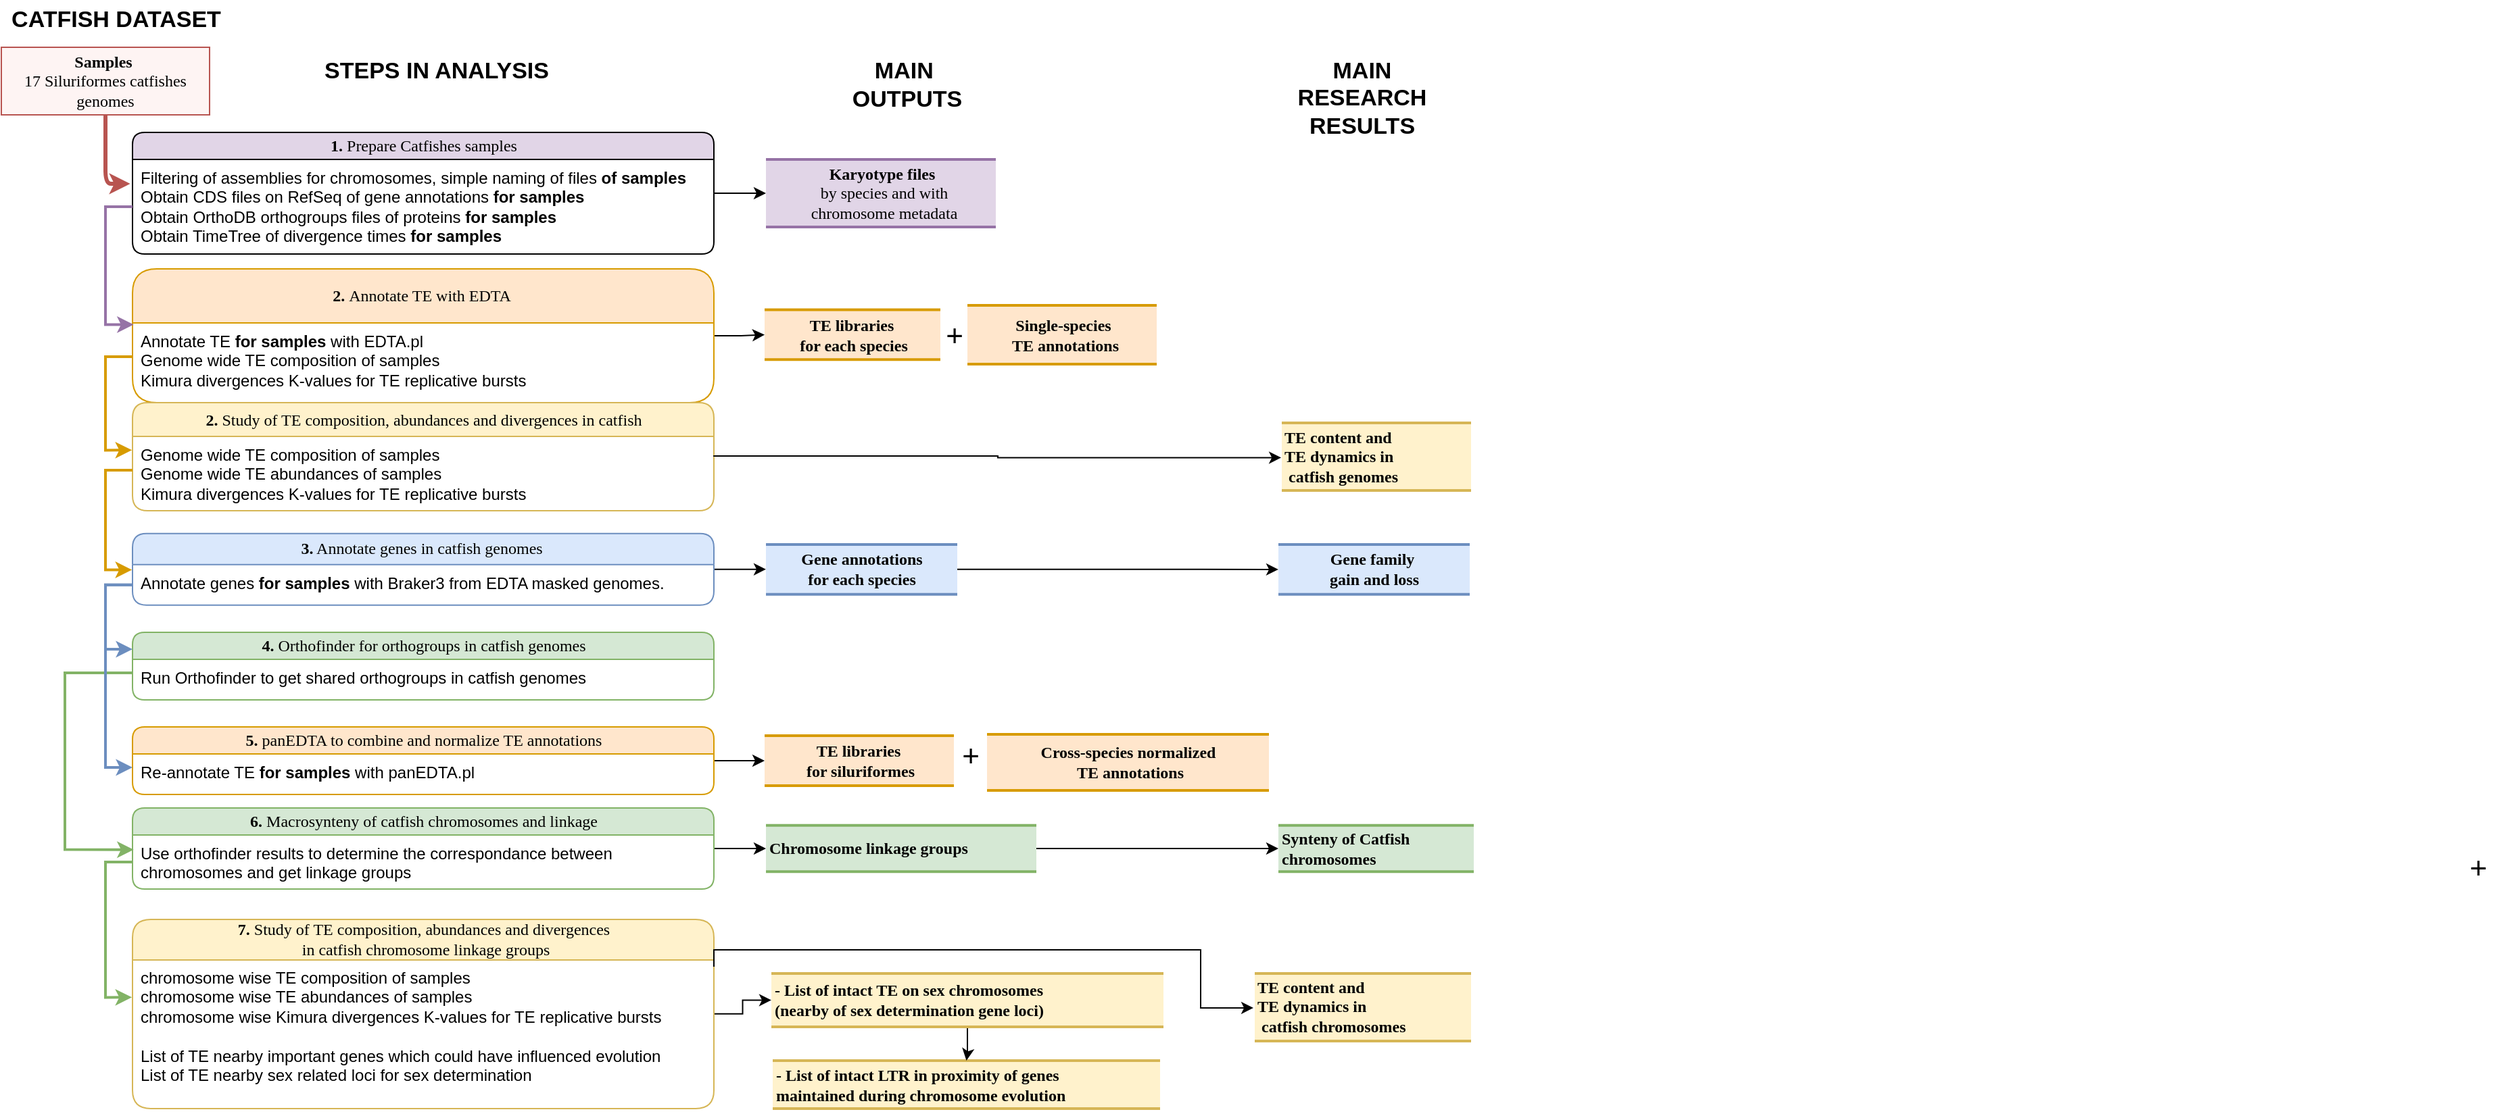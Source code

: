 <mxfile version="24.1.0" type="github" pages="7">
  <diagram name="General_workflow" id="pF3x8TVnUM1P7PzSHhYX">
    <mxGraphModel dx="1643" dy="1737" grid="1" gridSize="10" guides="1" tooltips="1" connect="1" arrows="1" fold="1" page="1" pageScale="1" pageWidth="1100" pageHeight="850" background="none" math="0" shadow="0">
      <root>
        <mxCell id="nPuSZJ4_r9du8BJwvHCm-0" />
        <mxCell id="nPuSZJ4_r9du8BJwvHCm-1" parent="nPuSZJ4_r9du8BJwvHCm-0" />
        <mxCell id="bqeeegzmMIbV9DOCsXyV-36" value="" style="edgeStyle=orthogonalEdgeStyle;rounded=1;orthogonalLoop=1;jettySize=auto;html=1;curved=0;fillColor=#f8cecc;strokeColor=#b85450;strokeWidth=3;entryX=-0.004;entryY=0.257;entryDx=0;entryDy=0;entryPerimeter=0;" edge="1" parent="nPuSZJ4_r9du8BJwvHCm-1" source="nPuSZJ4_r9du8BJwvHCm-9" target="nPuSZJ4_r9du8BJwvHCm-12">
          <mxGeometry relative="1" as="geometry" />
        </mxCell>
        <mxCell id="nPuSZJ4_r9du8BJwvHCm-9" value="&lt;div&gt;&lt;b&gt;Samples&amp;nbsp;&lt;/b&gt;&lt;/div&gt;&lt;div&gt;17 Siluriformes catfishes genomes&lt;b&gt;&lt;br&gt;&lt;/b&gt;&lt;/div&gt;" style="whiteSpace=wrap;html=1;fontFamily=Verdana;rounded=0;shadow=0;comic=0;labelBackgroundColor=none;strokeWidth=1;fillColor=#fef4f3;strokeColor=#b85450;gradientColor=none;" parent="nPuSZJ4_r9du8BJwvHCm-1" vertex="1">
          <mxGeometry x="3" y="-811" width="154" height="50" as="geometry" />
        </mxCell>
        <mxCell id="nPuSZJ4_r9du8BJwvHCm-10" value="" style="edgeStyle=orthogonalEdgeStyle;rounded=0;orthogonalLoop=1;jettySize=auto;html=1;" parent="nPuSZJ4_r9du8BJwvHCm-1" source="nPuSZJ4_r9du8BJwvHCm-11" target="nPuSZJ4_r9du8BJwvHCm-14" edge="1">
          <mxGeometry relative="1" as="geometry" />
        </mxCell>
        <mxCell id="nPuSZJ4_r9du8BJwvHCm-11" value="&lt;div&gt;&lt;b&gt;1. &lt;/b&gt;Prepare Catfishes samples &lt;br&gt;&lt;/div&gt;" style="swimlane;html=1;fontStyle=0;childLayout=stackLayout;horizontal=1;startSize=20;fillColor=#E1D5E7;horizontalStack=0;resizeParent=1;resizeLast=0;collapsible=1;marginBottom=0;swimlaneFillColor=#ffffff;align=center;rounded=1;shadow=0;comic=0;labelBackgroundColor=none;strokeWidth=1;fontFamily=Verdana;fontSize=12" parent="nPuSZJ4_r9du8BJwvHCm-1" vertex="1">
          <mxGeometry x="100" y="-748" width="430" height="90" as="geometry" />
        </mxCell>
        <mxCell id="nPuSZJ4_r9du8BJwvHCm-12" value="Filtering of assemblies for chromosomes, simple naming of files &lt;b&gt;of samples&lt;/b&gt;&lt;br&gt;&lt;div&gt;Obtain CDS files on RefSeq of gene annotations &lt;b&gt;for samples&lt;/b&gt;&lt;br&gt;&lt;/div&gt;&lt;div&gt;Obtain OrthoDB orthogroups files of proteins &lt;b&gt;for&lt;/b&gt; &lt;b&gt;samples&lt;br&gt;&lt;/b&gt;Obtain TimeTree of divergence times&lt;b&gt; for samples&lt;br&gt;&lt;/b&gt;&lt;/div&gt;&lt;div&gt;&lt;b&gt;&lt;br&gt;&lt;/b&gt;&lt;/div&gt;" style="text;html=1;strokeColor=none;fillColor=none;spacingLeft=4;spacingRight=4;whiteSpace=wrap;overflow=hidden;rotatable=0;points=[[0,0.5],[1,0.5]];portConstraint=eastwest;align=left;" parent="nPuSZJ4_r9du8BJwvHCm-11" vertex="1">
          <mxGeometry y="20" width="430" height="70" as="geometry" />
        </mxCell>
        <mxCell id="nPuSZJ4_r9du8BJwvHCm-14" value="&lt;div&gt;&lt;b&gt;Karyotype files&lt;/b&gt;&lt;/div&gt;&lt;div&gt;&amp;nbsp;by species and with&lt;/div&gt;&lt;div&gt;&amp;nbsp;chromosome metadata&lt;br&gt;&lt;/div&gt;" style="html=1;rounded=0;shadow=0;comic=0;labelBackgroundColor=none;strokeWidth=2;fontFamily=Verdana;fontSize=12;align=center;shape=mxgraph.ios7ui.horLines;fillColor=#e1d5e7;strokeColor=#9673a6;" parent="nPuSZJ4_r9du8BJwvHCm-1" vertex="1">
          <mxGeometry x="568.5" y="-728" width="170" height="50" as="geometry" />
        </mxCell>
        <mxCell id="bqeeegzmMIbV9DOCsXyV-27" value="" style="edgeStyle=orthogonalEdgeStyle;rounded=0;orthogonalLoop=1;jettySize=auto;html=1;" edge="1" parent="nPuSZJ4_r9du8BJwvHCm-1" source="XuA9jS7Fun2ACh8fOWwt-0" target="XuA9jS7Fun2ACh8fOWwt-3">
          <mxGeometry relative="1" as="geometry" />
        </mxCell>
        <mxCell id="XuA9jS7Fun2ACh8fOWwt-0" value="&lt;div&gt;&lt;b&gt;2. &lt;/b&gt;Annotate TE with EDTA&amp;nbsp; &lt;/div&gt;" style="swimlane;html=1;fontStyle=0;childLayout=stackLayout;horizontal=1;startSize=40;horizontalStack=0;resizeParent=1;resizeLast=0;collapsible=1;marginBottom=0;swimlaneFillColor=#ffffff;align=center;rounded=1;shadow=0;comic=0;labelBackgroundColor=none;strokeWidth=1;fontFamily=Verdana;fontSize=12;fillColor=#ffe6cc;strokeColor=#d79b00;" parent="nPuSZJ4_r9du8BJwvHCm-1" vertex="1">
          <mxGeometry x="100" y="-647" width="430" height="99" as="geometry" />
        </mxCell>
        <mxCell id="XuA9jS7Fun2ACh8fOWwt-1" value="&lt;div&gt;Annotate TE &lt;b&gt;for samples &lt;/b&gt;with EDTA.pl &lt;br&gt;&lt;/div&gt;&lt;div&gt;Genome wide TE composition of samples&lt;br&gt;Kimura divergences K-values for TE replicative bursts&lt;br&gt;&lt;/div&gt;&lt;div align=&quot;left&quot;&gt;&lt;br&gt;&lt;/div&gt;&lt;div align=&quot;left&quot;&gt;&lt;br&gt;&lt;/div&gt;&lt;div align=&quot;left&quot;&gt;&lt;br&gt;&lt;/div&gt;" style="text;html=1;strokeColor=none;fillColor=none;spacingLeft=4;spacingRight=4;whiteSpace=wrap;overflow=hidden;rotatable=0;points=[[0,0.5],[1,0.5]];portConstraint=eastwest;align=left;" parent="XuA9jS7Fun2ACh8fOWwt-0" vertex="1">
          <mxGeometry y="40" width="430" height="50" as="geometry" />
        </mxCell>
        <mxCell id="XuA9jS7Fun2ACh8fOWwt-3" value="&lt;div&gt;&lt;b&gt;TE libraries&amp;nbsp;&lt;/b&gt;&lt;/div&gt;&lt;div&gt;&lt;b&gt;for each species&lt;br&gt;&lt;/b&gt;&lt;/div&gt;" style="html=1;rounded=0;shadow=0;comic=0;labelBackgroundColor=none;strokeWidth=2;fontFamily=Verdana;fontSize=12;align=center;shape=mxgraph.ios7ui.horLines;fillColor=#ffe6cc;strokeColor=#d79b00;" parent="nPuSZJ4_r9du8BJwvHCm-1" vertex="1">
          <mxGeometry x="567.5" y="-616.72" width="130" height="36.88" as="geometry" />
        </mxCell>
        <mxCell id="bqeeegzmMIbV9DOCsXyV-12" value="" style="edgeStyle=orthogonalEdgeStyle;rounded=0;orthogonalLoop=1;jettySize=auto;html=1;" edge="1" parent="nPuSZJ4_r9du8BJwvHCm-1" source="XuA9jS7Fun2ACh8fOWwt-4" target="XuA9jS7Fun2ACh8fOWwt-8">
          <mxGeometry relative="1" as="geometry" />
        </mxCell>
        <mxCell id="XuA9jS7Fun2ACh8fOWwt-4" value="&lt;div&gt;&lt;b&gt;3.&lt;/b&gt; Annotate genes in catfish genomes&amp;nbsp; &lt;/div&gt;" style="swimlane;html=1;fontStyle=0;childLayout=stackLayout;horizontal=1;startSize=23;horizontalStack=0;resizeParent=1;resizeLast=0;collapsible=1;marginBottom=0;swimlaneFillColor=#ffffff;align=center;rounded=1;shadow=0;comic=0;labelBackgroundColor=none;strokeWidth=1;fontFamily=Verdana;fontSize=12;fillColor=#dae8fc;strokeColor=#6c8ebf;" parent="nPuSZJ4_r9du8BJwvHCm-1" vertex="1">
          <mxGeometry x="100" y="-451.12" width="430" height="53" as="geometry" />
        </mxCell>
        <mxCell id="XuA9jS7Fun2ACh8fOWwt-5" value="&lt;div&gt;Annotate genes &lt;b&gt;for samples &lt;/b&gt;with Braker3 from EDTA masked genomes.&lt;br&gt;&lt;/div&gt;&lt;div align=&quot;left&quot;&gt;&lt;br&gt;&lt;/div&gt;&lt;div align=&quot;left&quot;&gt;&lt;br&gt;&lt;/div&gt;&lt;div align=&quot;left&quot;&gt;&lt;br&gt;&lt;/div&gt;" style="text;html=1;strokeColor=none;fillColor=none;spacingLeft=4;spacingRight=4;whiteSpace=wrap;overflow=hidden;rotatable=0;points=[[0,0.5],[1,0.5]];portConstraint=eastwest;align=left;" parent="XuA9jS7Fun2ACh8fOWwt-4" vertex="1">
          <mxGeometry y="23" width="430" height="30" as="geometry" />
        </mxCell>
        <mxCell id="bqeeegzmMIbV9DOCsXyV-25" value="" style="edgeStyle=orthogonalEdgeStyle;rounded=0;orthogonalLoop=1;jettySize=auto;html=1;" edge="1" parent="nPuSZJ4_r9du8BJwvHCm-1" source="XuA9jS7Fun2ACh8fOWwt-8" target="bqeeegzmMIbV9DOCsXyV-24">
          <mxGeometry relative="1" as="geometry" />
        </mxCell>
        <mxCell id="XuA9jS7Fun2ACh8fOWwt-8" value="&lt;b&gt;Gene annotations &lt;br&gt;for each species&lt;br&gt;&lt;/b&gt;" style="html=1;rounded=0;shadow=0;comic=0;labelBackgroundColor=none;strokeWidth=2;fontFamily=Verdana;fontSize=12;align=center;shape=mxgraph.ios7ui.horLines;fillColor=#dae8fc;strokeColor=#6c8ebf;" parent="nPuSZJ4_r9du8BJwvHCm-1" vertex="1">
          <mxGeometry x="568.5" y="-443.06" width="141.5" height="36.88" as="geometry" />
        </mxCell>
        <mxCell id="bqeeegzmMIbV9DOCsXyV-9" value="" style="edgeStyle=orthogonalEdgeStyle;rounded=0;orthogonalLoop=1;jettySize=auto;html=1;" edge="1" parent="nPuSZJ4_r9du8BJwvHCm-1" source="XuA9jS7Fun2ACh8fOWwt-14" target="bqeeegzmMIbV9DOCsXyV-6">
          <mxGeometry relative="1" as="geometry" />
        </mxCell>
        <mxCell id="XuA9jS7Fun2ACh8fOWwt-14" value="&lt;div&gt;&lt;b&gt;5. &lt;/b&gt;panEDTA to combine and normalize TE annotations&lt;b&gt;&lt;br&gt;&lt;/b&gt;&lt;/div&gt;" style="swimlane;html=1;fontStyle=0;childLayout=stackLayout;horizontal=1;startSize=20;horizontalStack=0;resizeParent=1;resizeLast=0;collapsible=1;marginBottom=0;swimlaneFillColor=#ffffff;align=center;rounded=1;shadow=0;comic=0;labelBackgroundColor=none;strokeWidth=1;fontFamily=Verdana;fontSize=12;fillColor=#ffe6cc;strokeColor=#d79b00;" parent="nPuSZJ4_r9du8BJwvHCm-1" vertex="1">
          <mxGeometry x="100" y="-308" width="430" height="50" as="geometry" />
        </mxCell>
        <mxCell id="XuA9jS7Fun2ACh8fOWwt-15" value="&lt;div&gt;Re-annotate TE &lt;b&gt;for samples &lt;/b&gt;with panEDTA.pl &lt;br&gt;&lt;/div&gt;&lt;div align=&quot;left&quot;&gt;&lt;br&gt;&lt;/div&gt;&lt;div align=&quot;left&quot;&gt;&lt;br&gt;&lt;/div&gt;" style="text;html=1;strokeColor=none;fillColor=none;spacingLeft=4;spacingRight=4;whiteSpace=wrap;overflow=hidden;rotatable=0;points=[[0,0.5],[1,0.5]];portConstraint=eastwest;align=left;" parent="XuA9jS7Fun2ACh8fOWwt-14" vertex="1">
          <mxGeometry y="20" width="430" height="20" as="geometry" />
        </mxCell>
        <mxCell id="XuA9jS7Fun2ACh8fOWwt-18" value="&lt;div&gt;&lt;b&gt;4. &lt;/b&gt;Orthofinder for orthogroups in catfish genomes&lt;br&gt;&lt;/div&gt;" style="swimlane;html=1;fontStyle=0;childLayout=stackLayout;horizontal=1;startSize=20;horizontalStack=0;resizeParent=1;resizeLast=0;collapsible=1;marginBottom=0;swimlaneFillColor=#ffffff;align=center;rounded=1;shadow=0;comic=0;labelBackgroundColor=none;strokeWidth=1;fontFamily=Verdana;fontSize=12;fillColor=#d5e8d4;strokeColor=#82b366;" parent="nPuSZJ4_r9du8BJwvHCm-1" vertex="1">
          <mxGeometry x="100" y="-378" width="430" height="50" as="geometry" />
        </mxCell>
        <mxCell id="XuA9jS7Fun2ACh8fOWwt-19" value="Run Orthofinder to get shared orthogroups in catfish genomes" style="text;html=1;strokeColor=none;fillColor=none;spacingLeft=4;spacingRight=4;whiteSpace=wrap;overflow=hidden;rotatable=0;points=[[0,0.5],[1,0.5]];portConstraint=eastwest;align=left;" parent="XuA9jS7Fun2ACh8fOWwt-18" vertex="1">
          <mxGeometry y="20" width="430" height="20" as="geometry" />
        </mxCell>
        <mxCell id="bqeeegzmMIbV9DOCsXyV-4" value="" style="edgeStyle=orthogonalEdgeStyle;rounded=0;orthogonalLoop=1;jettySize=auto;html=1;" edge="1" parent="nPuSZJ4_r9du8BJwvHCm-1" source="XuA9jS7Fun2ACh8fOWwt-25" target="bqeeegzmMIbV9DOCsXyV-2">
          <mxGeometry relative="1" as="geometry" />
        </mxCell>
        <mxCell id="XuA9jS7Fun2ACh8fOWwt-25" value="&lt;b&gt;6.&lt;/b&gt; Macrosynteny of catfish chromosomes and linkage" style="swimlane;html=1;fontStyle=0;childLayout=stackLayout;horizontal=1;startSize=20;horizontalStack=0;resizeParent=1;resizeLast=0;collapsible=1;marginBottom=0;swimlaneFillColor=#ffffff;align=center;rounded=1;shadow=0;comic=0;labelBackgroundColor=none;strokeWidth=1;fontFamily=Verdana;fontSize=12;fillColor=#d5e8d4;strokeColor=#82b366;" parent="nPuSZJ4_r9du8BJwvHCm-1" vertex="1">
          <mxGeometry x="100" y="-248" width="430" height="60" as="geometry" />
        </mxCell>
        <mxCell id="XuA9jS7Fun2ACh8fOWwt-26" value="&lt;div&gt;Use orthofinder results to determine the correspondance between chromosomes and get linkage groups&lt;br&gt;&lt;/div&gt;&lt;div align=&quot;left&quot;&gt;&lt;br&gt;&lt;/div&gt;&lt;div align=&quot;left&quot;&gt;&lt;br&gt;&lt;/div&gt;&lt;div align=&quot;left&quot;&gt;&lt;br&gt;&lt;/div&gt;" style="text;html=1;strokeColor=none;fillColor=none;spacingLeft=4;spacingRight=4;whiteSpace=wrap;overflow=hidden;rotatable=0;points=[[0,0.5],[1,0.5]];portConstraint=eastwest;align=left;" parent="XuA9jS7Fun2ACh8fOWwt-25" vertex="1">
          <mxGeometry y="20" width="430" height="40" as="geometry" />
        </mxCell>
        <mxCell id="XuA9jS7Fun2ACh8fOWwt-34" value="&lt;div&gt;&lt;b&gt;2. &lt;/b&gt;Study of TE composition, abundances and divergences in catfish &lt;br&gt;&lt;/div&gt;" style="swimlane;html=1;fontStyle=0;childLayout=stackLayout;horizontal=1;startSize=25;horizontalStack=0;resizeParent=1;resizeLast=0;collapsible=1;marginBottom=0;swimlaneFillColor=#ffffff;align=center;rounded=1;shadow=0;comic=0;labelBackgroundColor=none;strokeWidth=1;fontFamily=Verdana;fontSize=12;fillColor=#fff2cc;strokeColor=#d6b656;" parent="nPuSZJ4_r9du8BJwvHCm-1" vertex="1">
          <mxGeometry x="100" y="-548" width="430" height="80" as="geometry" />
        </mxCell>
        <mxCell id="XuA9jS7Fun2ACh8fOWwt-35" value="&lt;div&gt;Genome wide TE composition of samples&lt;/div&gt;&lt;div&gt;Genome wide TE abundances of samples&lt;/div&gt;&lt;div&gt;Kimura divergences K-values for TE replicative bursts&lt;br&gt;&lt;/div&gt;&lt;div align=&quot;left&quot;&gt;&lt;br&gt;&lt;/div&gt;&lt;div align=&quot;left&quot;&gt;&lt;br&gt;&lt;/div&gt;&lt;div align=&quot;left&quot;&gt;&lt;br&gt;&lt;/div&gt;" style="text;html=1;strokeColor=none;fillColor=none;spacingLeft=4;spacingRight=4;whiteSpace=wrap;overflow=hidden;rotatable=0;points=[[0,0.5],[1,0.5]];portConstraint=eastwest;align=left;" parent="XuA9jS7Fun2ACh8fOWwt-34" vertex="1">
          <mxGeometry y="25" width="430" height="50" as="geometry" />
        </mxCell>
        <mxCell id="bqeeegzmMIbV9DOCsXyV-50" value="" style="edgeStyle=orthogonalEdgeStyle;rounded=0;orthogonalLoop=1;jettySize=auto;html=1;" edge="1" parent="nPuSZJ4_r9du8BJwvHCm-1" source="XuA9jS7Fun2ACh8fOWwt-36" target="XuA9jS7Fun2ACh8fOWwt-41">
          <mxGeometry relative="1" as="geometry" />
        </mxCell>
        <mxCell id="XuA9jS7Fun2ACh8fOWwt-36" value="&lt;div&gt;&lt;b&gt;7. &lt;/b&gt;Study of TE composition, abundances and divergences&lt;/div&gt;&lt;div&gt;&amp;nbsp;in catfish chromosome linkage groups&lt;br&gt;&lt;/div&gt;" style="swimlane;html=1;fontStyle=0;childLayout=stackLayout;horizontal=1;startSize=30;horizontalStack=0;resizeParent=1;resizeLast=0;collapsible=1;marginBottom=0;swimlaneFillColor=#ffffff;align=center;rounded=1;shadow=0;comic=0;labelBackgroundColor=none;strokeWidth=1;fontFamily=Verdana;fontSize=12;fillColor=#fff2cc;strokeColor=#d6b656;" parent="nPuSZJ4_r9du8BJwvHCm-1" vertex="1">
          <mxGeometry x="100" y="-165.56" width="430" height="140" as="geometry" />
        </mxCell>
        <mxCell id="XuA9jS7Fun2ACh8fOWwt-37" value="&lt;div&gt;chromosome wise TE composition of samples&lt;/div&gt;&lt;div&gt;chromosome wise TE abundances of samples&lt;/div&gt;&lt;div&gt;chromosome wise Kimura divergences K-values for TE replicative bursts&lt;br&gt;&lt;br&gt;List of TE nearby important genes which could have influenced evolution&lt;/div&gt;&lt;div&gt;List of TE nearby sex related loci for sex determination &lt;br&gt;&lt;/div&gt;&lt;div align=&quot;left&quot;&gt;&lt;br&gt;&lt;/div&gt;&lt;div align=&quot;left&quot;&gt;&lt;br&gt;&lt;/div&gt;&lt;div align=&quot;left&quot;&gt;&lt;br&gt;&lt;/div&gt;" style="text;html=1;strokeColor=none;fillColor=none;spacingLeft=4;spacingRight=4;whiteSpace=wrap;overflow=hidden;rotatable=0;points=[[0,0.5],[1,0.5]];portConstraint=eastwest;align=left;" parent="XuA9jS7Fun2ACh8fOWwt-36" vertex="1">
          <mxGeometry y="30" width="430" height="110" as="geometry" />
        </mxCell>
        <mxCell id="XuA9jS7Fun2ACh8fOWwt-40" value="&lt;div&gt;&lt;b&gt;- List of intact LTR in proximity of genes&lt;/b&gt;&lt;/div&gt;&lt;div&gt;&lt;b&gt;maintained during chromosome evolution&lt;/b&gt;&lt;/div&gt;" style="html=1;rounded=0;shadow=0;comic=0;labelBackgroundColor=none;strokeWidth=2;fontFamily=Verdana;fontSize=12;align=left;shape=mxgraph.ios7ui.horLines;fillColor=#fff2cc;strokeColor=#d6b656;" parent="nPuSZJ4_r9du8BJwvHCm-1" vertex="1">
          <mxGeometry x="573.5" y="-61" width="286.5" height="35.56" as="geometry" />
        </mxCell>
        <mxCell id="bqeeegzmMIbV9DOCsXyV-51" value="" style="edgeStyle=orthogonalEdgeStyle;rounded=0;orthogonalLoop=1;jettySize=auto;html=1;" edge="1" parent="nPuSZJ4_r9du8BJwvHCm-1" source="XuA9jS7Fun2ACh8fOWwt-41" target="XuA9jS7Fun2ACh8fOWwt-40">
          <mxGeometry relative="1" as="geometry" />
        </mxCell>
        <mxCell id="XuA9jS7Fun2ACh8fOWwt-41" value="&lt;div&gt;&lt;div&gt;&lt;b&gt;- List of intact TE on sex chromosomes&amp;nbsp;&lt;/b&gt;&lt;/div&gt;&lt;div&gt;&lt;b&gt;(nearby of sex determination gene loci)&lt;br&gt;&lt;/b&gt;&lt;/div&gt;&lt;/div&gt;" style="html=1;rounded=0;shadow=0;comic=0;labelBackgroundColor=none;strokeWidth=2;fontFamily=Verdana;fontSize=12;align=left;shape=mxgraph.ios7ui.horLines;fillColor=#fff2cc;strokeColor=#d6b656;" parent="nPuSZJ4_r9du8BJwvHCm-1" vertex="1">
          <mxGeometry x="572.5" y="-125.56" width="290" height="39.56" as="geometry" />
        </mxCell>
        <mxCell id="bqeeegzmMIbV9DOCsXyV-23" value="" style="edgeStyle=orthogonalEdgeStyle;rounded=0;orthogonalLoop=1;jettySize=auto;html=1;" edge="1" parent="nPuSZJ4_r9du8BJwvHCm-1" source="bqeeegzmMIbV9DOCsXyV-2" target="bqeeegzmMIbV9DOCsXyV-19">
          <mxGeometry relative="1" as="geometry" />
        </mxCell>
        <mxCell id="bqeeegzmMIbV9DOCsXyV-2" value="&lt;div&gt;&lt;b&gt;Chromosome linkage groups &lt;br&gt;&lt;/b&gt;&lt;/div&gt;" style="html=1;rounded=0;shadow=0;comic=0;labelBackgroundColor=none;strokeWidth=2;fontFamily=Verdana;fontSize=12;align=left;shape=mxgraph.ios7ui.horLines;fillColor=#d5e8d4;strokeColor=#82b366;" vertex="1" parent="nPuSZJ4_r9du8BJwvHCm-1">
          <mxGeometry x="568.5" y="-235.11" width="200" height="34.22" as="geometry" />
        </mxCell>
        <mxCell id="bqeeegzmMIbV9DOCsXyV-6" value="&lt;div&gt;&lt;b&gt;TE libraries&amp;nbsp;&lt;/b&gt;&lt;/div&gt;&lt;div&gt;&lt;b&gt;for siluriformes&lt;br&gt;&lt;/b&gt;&lt;/div&gt;" style="html=1;rounded=0;shadow=0;comic=0;labelBackgroundColor=none;strokeWidth=2;fontFamily=Verdana;fontSize=12;align=center;shape=mxgraph.ios7ui.horLines;fillColor=#ffe6cc;strokeColor=#d79b00;" vertex="1" parent="nPuSZJ4_r9du8BJwvHCm-1">
          <mxGeometry x="567.5" y="-301.44" width="140" height="36.88" as="geometry" />
        </mxCell>
        <mxCell id="bqeeegzmMIbV9DOCsXyV-7" value="&lt;b&gt;Cross-species &lt;/b&gt;&lt;b&gt;normalized&lt;/b&gt;&lt;div&gt;&lt;b&gt;&amp;nbsp;TE annotations&lt;/b&gt;&lt;/div&gt;" style="html=1;rounded=0;shadow=0;comic=0;labelBackgroundColor=none;strokeWidth=2;fontFamily=Verdana;fontSize=12;align=center;shape=mxgraph.ios7ui.horLines;fillColor=#ffe6cc;strokeColor=#d79b00;" vertex="1" parent="nPuSZJ4_r9du8BJwvHCm-1">
          <mxGeometry x="732" y="-302.44" width="208.5" height="41.44" as="geometry" />
        </mxCell>
        <mxCell id="bqeeegzmMIbV9DOCsXyV-8" value="&lt;font style=&quot;font-size: 22px;&quot;&gt;+&lt;/font&gt;" style="text;html=1;align=center;verticalAlign=middle;whiteSpace=wrap;rounded=0;fontSize=16;" vertex="1" parent="nPuSZJ4_r9du8BJwvHCm-1">
          <mxGeometry x="704.5" y="-301.44" width="30" height="30" as="geometry" />
        </mxCell>
        <mxCell id="bqeeegzmMIbV9DOCsXyV-10" value="&lt;b&gt;Single-species &lt;br&gt;&amp;nbsp;TE annotations&lt;/b&gt;" style="html=1;rounded=0;shadow=0;comic=0;labelBackgroundColor=none;strokeWidth=2;fontFamily=Verdana;fontSize=12;align=center;shape=mxgraph.ios7ui.horLines;fillColor=#ffe6cc;strokeColor=#d79b00;" vertex="1" parent="nPuSZJ4_r9du8BJwvHCm-1">
          <mxGeometry x="717.5" y="-620.0" width="140" height="43.44" as="geometry" />
        </mxCell>
        <mxCell id="bqeeegzmMIbV9DOCsXyV-11" value="&lt;font style=&quot;font-size: 22px;&quot;&gt;+&lt;/font&gt;" style="text;html=1;align=center;verticalAlign=middle;whiteSpace=wrap;rounded=0;fontSize=16;" vertex="1" parent="nPuSZJ4_r9du8BJwvHCm-1">
          <mxGeometry x="1820" y="-218.0" width="30" height="30" as="geometry" />
        </mxCell>
        <mxCell id="bqeeegzmMIbV9DOCsXyV-13" value="STEPS IN ANALYSIS" style="text;html=1;align=center;verticalAlign=middle;whiteSpace=wrap;rounded=0;fontSize=17;fontStyle=1" vertex="1" parent="nPuSZJ4_r9du8BJwvHCm-1">
          <mxGeometry x="220" y="-808" width="210" height="30" as="geometry" />
        </mxCell>
        <mxCell id="bqeeegzmMIbV9DOCsXyV-14" value="&lt;div&gt;MAIN&amp;nbsp;&lt;/div&gt;&lt;div&gt;OUTPUTS&lt;/div&gt;" style="text;html=1;align=center;verticalAlign=middle;whiteSpace=wrap;rounded=0;fontSize=17;fontStyle=1" vertex="1" parent="nPuSZJ4_r9du8BJwvHCm-1">
          <mxGeometry x="567.5" y="-798" width="210" height="30" as="geometry" />
        </mxCell>
        <mxCell id="bqeeegzmMIbV9DOCsXyV-15" value="MAIN RESEARCH RESULTS" style="text;html=1;align=center;verticalAlign=middle;whiteSpace=wrap;rounded=0;fontSize=17;fontStyle=1" vertex="1" parent="nPuSZJ4_r9du8BJwvHCm-1">
          <mxGeometry x="947.5" y="-788" width="122.5" height="30" as="geometry" />
        </mxCell>
        <mxCell id="bqeeegzmMIbV9DOCsXyV-19" value="&lt;div&gt;&lt;b&gt;Synteny of Catfish&amp;nbsp;&lt;/b&gt;&lt;/div&gt;&lt;div&gt;&lt;b&gt;chromosomes&lt;br&gt;&lt;/b&gt;&lt;/div&gt;" style="html=1;rounded=0;shadow=0;comic=0;labelBackgroundColor=none;strokeWidth=2;fontFamily=Verdana;fontSize=12;align=left;shape=mxgraph.ios7ui.horLines;fillColor=#d5e8d4;strokeColor=#82b366;" vertex="1" parent="nPuSZJ4_r9du8BJwvHCm-1">
          <mxGeometry x="947.5" y="-235.11" width="144.5" height="34.22" as="geometry" />
        </mxCell>
        <mxCell id="bqeeegzmMIbV9DOCsXyV-24" value="&lt;div&gt;&lt;b&gt;Gene family&amp;nbsp;&lt;/b&gt;&lt;/div&gt;&lt;div&gt;&lt;b&gt;gain and loss&lt;/b&gt;&lt;/div&gt;&lt;b&gt;&lt;/b&gt;" style="html=1;rounded=0;shadow=0;comic=0;labelBackgroundColor=none;strokeWidth=2;fontFamily=Verdana;fontSize=12;align=center;shape=mxgraph.ios7ui.horLines;fillColor=#dae8fc;strokeColor=#6c8ebf;" vertex="1" parent="nPuSZJ4_r9du8BJwvHCm-1">
          <mxGeometry x="947.5" y="-443" width="141.5" height="36.88" as="geometry" />
        </mxCell>
        <mxCell id="bqeeegzmMIbV9DOCsXyV-28" value="&lt;font style=&quot;font-size: 22px;&quot;&gt;+&lt;/font&gt;" style="text;html=1;align=center;verticalAlign=middle;whiteSpace=wrap;rounded=0;fontSize=16;" vertex="1" parent="nPuSZJ4_r9du8BJwvHCm-1">
          <mxGeometry x="692.5" y="-612.5" width="30" height="30" as="geometry" />
        </mxCell>
        <mxCell id="bqeeegzmMIbV9DOCsXyV-29" value="CATFISH DATASET" style="text;html=1;align=center;verticalAlign=middle;whiteSpace=wrap;rounded=0;fontSize=17;fontStyle=1" vertex="1" parent="nPuSZJ4_r9du8BJwvHCm-1">
          <mxGeometry x="3" y="-846" width="170" height="30" as="geometry" />
        </mxCell>
        <mxCell id="bqeeegzmMIbV9DOCsXyV-30" style="edgeStyle=orthogonalEdgeStyle;rounded=0;orthogonalLoop=1;jettySize=auto;html=1;exitX=0;exitY=0.5;exitDx=0;exitDy=0;entryX=-0.001;entryY=0.203;entryDx=0;entryDy=0;entryPerimeter=0;fillColor=#ffe6cc;strokeColor=#d79b00;strokeWidth=2;" edge="1" parent="nPuSZJ4_r9du8BJwvHCm-1" source="XuA9jS7Fun2ACh8fOWwt-1" target="XuA9jS7Fun2ACh8fOWwt-35">
          <mxGeometry relative="1" as="geometry" />
        </mxCell>
        <mxCell id="bqeeegzmMIbV9DOCsXyV-31" style="edgeStyle=orthogonalEdgeStyle;rounded=0;orthogonalLoop=1;jettySize=auto;html=1;exitX=0;exitY=0.5;exitDx=0;exitDy=0;entryX=-0.001;entryY=0.128;entryDx=0;entryDy=0;entryPerimeter=0;fillColor=#ffe6cc;strokeColor=#d79b00;strokeWidth=2;" edge="1" parent="nPuSZJ4_r9du8BJwvHCm-1" source="XuA9jS7Fun2ACh8fOWwt-35" target="XuA9jS7Fun2ACh8fOWwt-5">
          <mxGeometry relative="1" as="geometry" />
        </mxCell>
        <mxCell id="bqeeegzmMIbV9DOCsXyV-32" style="edgeStyle=orthogonalEdgeStyle;rounded=0;orthogonalLoop=1;jettySize=auto;html=1;exitX=0;exitY=0.5;exitDx=0;exitDy=0;entryX=0;entryY=0.25;entryDx=0;entryDy=0;fillColor=#dae8fc;strokeColor=#6c8ebf;strokeWidth=2;" edge="1" parent="nPuSZJ4_r9du8BJwvHCm-1" source="XuA9jS7Fun2ACh8fOWwt-5" target="XuA9jS7Fun2ACh8fOWwt-18">
          <mxGeometry relative="1" as="geometry" />
        </mxCell>
        <mxCell id="bqeeegzmMIbV9DOCsXyV-38" style="edgeStyle=orthogonalEdgeStyle;rounded=0;orthogonalLoop=1;jettySize=auto;html=1;exitX=0;exitY=0.5;exitDx=0;exitDy=0;entryX=0.002;entryY=0.417;entryDx=0;entryDy=0;entryPerimeter=0;fillColor=#e1d5e7;strokeColor=#9673a6;strokeWidth=2;" edge="1" parent="nPuSZJ4_r9du8BJwvHCm-1" source="nPuSZJ4_r9du8BJwvHCm-12" target="XuA9jS7Fun2ACh8fOWwt-0">
          <mxGeometry relative="1" as="geometry" />
        </mxCell>
        <mxCell id="bqeeegzmMIbV9DOCsXyV-39" style="edgeStyle=orthogonalEdgeStyle;rounded=0;orthogonalLoop=1;jettySize=auto;html=1;exitX=0;exitY=0.5;exitDx=0;exitDy=0;entryX=0.002;entryY=0.271;entryDx=0;entryDy=0;entryPerimeter=0;fillColor=#d5e8d4;strokeColor=#82b366;strokeWidth=2;" edge="1" parent="nPuSZJ4_r9du8BJwvHCm-1" source="XuA9jS7Fun2ACh8fOWwt-19" target="XuA9jS7Fun2ACh8fOWwt-26">
          <mxGeometry relative="1" as="geometry">
            <Array as="points">
              <mxPoint x="50" y="-348" />
              <mxPoint x="50" y="-217" />
            </Array>
          </mxGeometry>
        </mxCell>
        <mxCell id="bqeeegzmMIbV9DOCsXyV-40" style="edgeStyle=orthogonalEdgeStyle;rounded=0;orthogonalLoop=1;jettySize=auto;html=1;exitX=0;exitY=0.5;exitDx=0;exitDy=0;entryX=0;entryY=0.5;entryDx=0;entryDy=0;fillColor=#dae8fc;strokeColor=#6c8ebf;strokeWidth=2;" edge="1" parent="nPuSZJ4_r9du8BJwvHCm-1" source="XuA9jS7Fun2ACh8fOWwt-5" target="XuA9jS7Fun2ACh8fOWwt-15">
          <mxGeometry relative="1" as="geometry">
            <Array as="points">
              <mxPoint x="80" y="-413" />
              <mxPoint x="80" y="-278" />
            </Array>
          </mxGeometry>
        </mxCell>
        <mxCell id="bqeeegzmMIbV9DOCsXyV-42" style="edgeStyle=orthogonalEdgeStyle;rounded=0;orthogonalLoop=1;jettySize=auto;html=1;exitX=0;exitY=0.5;exitDx=0;exitDy=0;entryX=-0.001;entryY=0.252;entryDx=0;entryDy=0;entryPerimeter=0;fillColor=#d5e8d4;strokeColor=#82b366;strokeWidth=2;" edge="1" parent="nPuSZJ4_r9du8BJwvHCm-1" source="XuA9jS7Fun2ACh8fOWwt-26" target="XuA9jS7Fun2ACh8fOWwt-37">
          <mxGeometry relative="1" as="geometry" />
        </mxCell>
        <mxCell id="bqeeegzmMIbV9DOCsXyV-43" value="&lt;div&gt;&lt;b&gt;TE content and &lt;br&gt;TE dynamics in&lt;/b&gt;&lt;/div&gt;&lt;div&gt;&lt;b&gt;&amp;nbsp;&lt;/b&gt;&lt;b&gt;catfish &lt;/b&gt;&lt;b&gt;genomes&lt;br&gt;&lt;/b&gt;&lt;/div&gt;" style="html=1;rounded=0;shadow=0;comic=0;labelBackgroundColor=none;strokeWidth=2;fontFamily=Verdana;fontSize=12;align=left;shape=mxgraph.ios7ui.horLines;fillColor=#fff2cc;strokeColor=#d6b656;" vertex="1" parent="nPuSZJ4_r9du8BJwvHCm-1">
          <mxGeometry x="950" y="-533" width="140" height="50" as="geometry" />
        </mxCell>
        <mxCell id="bqeeegzmMIbV9DOCsXyV-44" value="" style="edgeStyle=orthogonalEdgeStyle;rounded=0;orthogonalLoop=1;jettySize=auto;html=1;exitX=0.999;exitY=0.289;exitDx=0;exitDy=0;exitPerimeter=0;entryX=-0.003;entryY=0.514;entryDx=0;entryDy=0;entryPerimeter=0;" edge="1" parent="nPuSZJ4_r9du8BJwvHCm-1" source="XuA9jS7Fun2ACh8fOWwt-35" target="bqeeegzmMIbV9DOCsXyV-43">
          <mxGeometry relative="1" as="geometry">
            <mxPoint x="530.5" y="-508.71" as="sourcePoint" />
            <mxPoint x="768.5" y="-508.71" as="targetPoint" />
          </mxGeometry>
        </mxCell>
        <mxCell id="bqeeegzmMIbV9DOCsXyV-45" value="&lt;div&gt;&lt;b&gt;TE content and &lt;br&gt;TE dynamics in&lt;/b&gt;&lt;/div&gt;&lt;div&gt;&lt;b&gt;&amp;nbsp;&lt;/b&gt;&lt;b&gt;catfish chromosomes&lt;/b&gt;&lt;b&gt;&lt;br&gt;&lt;/b&gt;&lt;/div&gt;" style="html=1;rounded=0;shadow=0;comic=0;labelBackgroundColor=none;strokeWidth=2;fontFamily=Verdana;fontSize=12;align=left;shape=mxgraph.ios7ui.horLines;fillColor=#fff2cc;strokeColor=#d6b656;" vertex="1" parent="nPuSZJ4_r9du8BJwvHCm-1">
          <mxGeometry x="930" y="-125.56" width="160" height="50" as="geometry" />
        </mxCell>
        <mxCell id="bqeeegzmMIbV9DOCsXyV-46" value="" style="edgeStyle=orthogonalEdgeStyle;rounded=0;orthogonalLoop=1;jettySize=auto;html=1;entryX=-0.006;entryY=0.511;entryDx=0;entryDy=0;entryPerimeter=0;exitX=1;exitY=0.25;exitDx=0;exitDy=0;" edge="1" parent="nPuSZJ4_r9du8BJwvHCm-1" source="XuA9jS7Fun2ACh8fOWwt-36" target="bqeeegzmMIbV9DOCsXyV-45">
          <mxGeometry relative="1" as="geometry">
            <mxPoint x="761.5" y="-98.68" as="sourcePoint" />
            <mxPoint x="940.5" y="-98.68" as="targetPoint" />
            <Array as="points">
              <mxPoint x="890" y="-143" />
              <mxPoint x="890" y="-100" />
            </Array>
          </mxGeometry>
        </mxCell>
      </root>
    </mxGraphModel>
  </diagram>
  <diagram name="1_Sample_preparation" id="52a04d89-c75d-2922-d76d-85b35f80e030">
    <mxGraphModel dx="986" dy="1382" grid="1" gridSize="10" guides="1" tooltips="1" connect="1" arrows="1" fold="1" page="1" pageScale="1" pageWidth="1100" pageHeight="850" background="none" math="0" shadow="0">
      <root>
        <mxCell id="0" />
        <mxCell id="1" parent="0" />
        <mxCell id="17472293e6e8944d-29" value="&lt;div&gt;&lt;b&gt;Output&lt;/b&gt;&lt;/div&gt;&lt;div&gt;Chromosome-level haploid (collapsed) assemblies with chromosomes only&lt;br&gt;&lt;/div&gt;" style="whiteSpace=wrap;html=1;rounded=0;shadow=0;comic=0;labelBackgroundColor=none;strokeWidth=1;fontFamily=Verdana;fontSize=12;align=center;" parent="1" vertex="1">
          <mxGeometry x="740" y="35" width="240" height="46" as="geometry" />
        </mxCell>
        <mxCell id="AjI9yF0b8auwYNTap7u0-46" value="" style="edgeStyle=orthogonalEdgeStyle;rounded=0;orthogonalLoop=1;jettySize=auto;html=1;" parent="1" source="17472293e6e8944d-30" target="AjI9yF0b8auwYNTap7u0-40" edge="1">
          <mxGeometry relative="1" as="geometry" />
        </mxCell>
        <mxCell id="17472293e6e8944d-30" value="&lt;div&gt;&lt;b&gt;Input&lt;/b&gt;&lt;/div&gt;&lt;div&gt;${&lt;style type=&quot;text/css&quot;&gt;td {border: 1px solid #cccccc;}br {mso-data-placement:same-cell;}&lt;/style&gt;genome_species}.fa&lt;/div&gt;&lt;div&gt;${karyotypes_species}.tsv&lt;br&gt;&lt;/div&gt;" style="whiteSpace=wrap;html=1;rounded=0;shadow=0;comic=0;labelBackgroundColor=none;strokeWidth=1;fontFamily=Verdana;fontSize=12;align=center;" parent="1" vertex="1">
          <mxGeometry x="40" y="-10" width="180" height="50" as="geometry" />
        </mxCell>
        <mxCell id="1fdf3b25b50cf41e-28" style="edgeStyle=none;html=1;labelBackgroundColor=none;startFill=0;startSize=8;endFill=1;endSize=8;fontFamily=Verdana;fontSize=12;" parent="1" source="1fdf3b25b50cf41e-1" target="17472293e6e8944d-29" edge="1">
          <mxGeometry relative="1" as="geometry" />
        </mxCell>
        <mxCell id="1fdf3b25b50cf41e-38" style="edgeStyle=orthogonalEdgeStyle;html=1;labelBackgroundColor=none;startFill=0;startSize=8;endFill=1;endSize=8;fontFamily=Verdana;fontSize=12;entryX=0;entryY=0.5;entryDx=0;entryDy=0;" parent="1" source="1fdf3b25b50cf41e-1" target="wu6TTpxNYmeydynqr1xF-2" edge="1">
          <mxGeometry relative="1" as="geometry">
            <Array as="points">
              <mxPoint x="540" y="132" />
              <mxPoint x="610" y="132" />
            </Array>
            <mxPoint x="600" y="180" as="targetPoint" />
          </mxGeometry>
        </mxCell>
        <mxCell id="AjI9yF0b8auwYNTap7u0-14" value="" style="edgeStyle=orthogonalEdgeStyle;rounded=0;orthogonalLoop=1;jettySize=auto;html=1;" parent="1" source="AjI9yF0b8auwYNTap7u0-1" target="AjI9yF0b8auwYNTap7u0-13" edge="1">
          <mxGeometry relative="1" as="geometry" />
        </mxCell>
        <mxCell id="AjI9yF0b8auwYNTap7u0-45" value="" style="edgeStyle=orthogonalEdgeStyle;rounded=0;orthogonalLoop=1;jettySize=auto;html=1;" parent="1" source="AjI9yF0b8auwYNTap7u0-1" target="17472293e6e8944d-30" edge="1">
          <mxGeometry relative="1" as="geometry" />
        </mxCell>
        <mxCell id="AjI9yF0b8auwYNTap7u0-1" value="&lt;div&gt;&lt;b&gt;Samples&amp;nbsp;&lt;/b&gt;&lt;/div&gt;&lt;div&gt;&lt;b&gt;siluriformes genomes&lt;br&gt;&lt;/b&gt;&lt;/div&gt;&lt;div&gt;GenBank accession numbers (GCA*) &lt;br&gt;&lt;/div&gt;" style="whiteSpace=wrap;html=1;fontFamily=Verdana;rounded=0;shadow=0;comic=0;labelBackgroundColor=none;strokeWidth=1;" parent="1" vertex="1">
          <mxGeometry x="40" y="-101" width="180" height="60" as="geometry" />
        </mxCell>
        <mxCell id="AjI9yF0b8auwYNTap7u0-23" value="" style="edgeStyle=orthogonalEdgeStyle;rounded=0;orthogonalLoop=1;jettySize=auto;html=1;" parent="1" source="AjI9yF0b8auwYNTap7u0-12" target="AjI9yF0b8auwYNTap7u0-21" edge="1">
          <mxGeometry relative="1" as="geometry" />
        </mxCell>
        <mxCell id="AjI9yF0b8auwYNTap7u0-12" value="&lt;div&gt;1.2 Filter karyotype files for chromosomes&lt;/div&gt;" style="swimlane;html=1;fontStyle=0;childLayout=stackLayout;horizontal=1;startSize=20;fillColor=#E1D5E7;horizontalStack=0;resizeParent=1;resizeLast=0;collapsible=1;marginBottom=0;swimlaneFillColor=#ffffff;align=center;rounded=1;shadow=0;comic=0;labelBackgroundColor=none;strokeWidth=1;fontFamily=Verdana;fontSize=12" parent="1" vertex="1">
          <mxGeometry x="555" y="-106" width="280" height="70" as="geometry" />
        </mxCell>
        <mxCell id="AjI9yF0b8auwYNTap7u0-13" value="&lt;div align=&quot;left&quot;&gt;Remove MT genomes&lt;/div&gt;&lt;div align=&quot;left&quot;&gt;Remove unplaced scaffolds&lt;/div&gt;&lt;div align=&quot;left&quot;&gt;Rename chromosomes, sort by decreasing length&lt;br&gt;&lt;/div&gt;" style="text;html=1;strokeColor=none;fillColor=none;spacingLeft=4;spacingRight=4;whiteSpace=wrap;overflow=hidden;rotatable=0;points=[[0,0.5],[1,0.5]];portConstraint=eastwest;align=left;" parent="AjI9yF0b8auwYNTap7u0-12" vertex="1">
          <mxGeometry y="20" width="280" height="50" as="geometry" />
        </mxCell>
        <mxCell id="AjI9yF0b8auwYNTap7u0-47" value="" style="edgeStyle=orthogonalEdgeStyle;rounded=0;orthogonalLoop=1;jettySize=auto;html=1;entryX=1;entryY=0.25;entryDx=0;entryDy=0;" parent="1" source="AjI9yF0b8auwYNTap7u0-21" target="17472293e6e8944d-30" edge="1">
          <mxGeometry relative="1" as="geometry">
            <Array as="points">
              <mxPoint x="963" y="3" />
            </Array>
          </mxGeometry>
        </mxCell>
        <mxCell id="AjI9yF0b8auwYNTap7u0-21" value="&lt;div&gt;&lt;b&gt;Karyotype TSV files&lt;/b&gt;&lt;/div&gt;&lt;div&gt;&amp;nbsp;by species and containing&amp;nbsp;&lt;/div&gt;&lt;div&gt;only chromosome metadata&lt;br&gt;&lt;/div&gt;" style="html=1;rounded=0;shadow=0;comic=0;labelBackgroundColor=none;strokeWidth=2;fontFamily=Verdana;fontSize=12;align=center;shape=mxgraph.ios7ui.horLines;" parent="1" vertex="1">
          <mxGeometry x="880" y="-96" width="165" height="50" as="geometry" />
        </mxCell>
        <mxCell id="AjI9yF0b8auwYNTap7u0-24" value="&lt;div&gt;1.1 Download NCBI Catfish karyotypes&amp;nbsp; &lt;br&gt;&lt;/div&gt;" style="swimlane;html=1;fontStyle=0;childLayout=stackLayout;horizontal=1;startSize=20;fillColor=#E1D5E7;horizontalStack=0;resizeParent=1;resizeLast=0;collapsible=1;marginBottom=0;swimlaneFillColor=#ffffff;align=center;rounded=1;shadow=0;comic=0;labelBackgroundColor=none;strokeWidth=1;fontFamily=Verdana;fontSize=12" parent="1" vertex="1">
          <mxGeometry x="245" y="-106" width="255" height="70" as="geometry">
            <mxRectangle x="245" y="-106" width="280" height="30" as="alternateBounds" />
          </mxGeometry>
        </mxCell>
        <mxCell id="AjI9yF0b8auwYNTap7u0-25" value="&lt;div align=&quot;left&quot;&gt;NCBI Genomes database&lt;br&gt;&lt;/div&gt;&lt;div align=&quot;left&quot;&gt;Select catfish reference genomes&lt;br&gt;&lt;/div&gt;&lt;div align=&quot;left&quot;&gt;Download karyotype assembly TSV&lt;br&gt;&lt;/div&gt;" style="text;html=1;strokeColor=none;fillColor=none;spacingLeft=4;spacingRight=4;whiteSpace=wrap;overflow=hidden;rotatable=0;points=[[0,0.5],[1,0.5]];portConstraint=eastwest;align=left;" parent="AjI9yF0b8auwYNTap7u0-24" vertex="1">
          <mxGeometry y="20" width="255" height="50" as="geometry" />
        </mxCell>
        <mxCell id="AjI9yF0b8auwYNTap7u0-39" value="&lt;div&gt;1.3 Rename samples&lt;br&gt;&lt;/div&gt;" style="swimlane;html=1;fontStyle=0;childLayout=stackLayout;horizontal=1;startSize=20;fillColor=#E1D5E7;horizontalStack=0;resizeParent=1;resizeLast=0;collapsible=1;marginBottom=0;swimlaneFillColor=#ffffff;align=center;rounded=1;shadow=0;comic=0;labelBackgroundColor=none;strokeWidth=1;fontFamily=Verdana;fontSize=12" parent="1" vertex="1">
          <mxGeometry x="255" y="12" width="170" height="68" as="geometry">
            <mxRectangle x="230" y="45" width="210" height="30" as="alternateBounds" />
          </mxGeometry>
        </mxCell>
        <mxCell id="AjI9yF0b8auwYNTap7u0-40" value="&lt;div&gt;Rename each FASTA to short names e.g., C_gariepinus.fa &lt;br&gt;&lt;/div&gt;&lt;div&gt;&lt;br&gt;&lt;/div&gt;" style="text;html=1;strokeColor=none;fillColor=none;spacingLeft=4;spacingRight=4;whiteSpace=wrap;overflow=hidden;rotatable=0;points=[[0,0.5],[1,0.5]];portConstraint=eastwest;align=center;" parent="AjI9yF0b8auwYNTap7u0-39" vertex="1">
          <mxGeometry y="20" width="170" height="32" as="geometry" />
        </mxCell>
        <mxCell id="1fdf3b25b50cf41e-1" value="&lt;div&gt;1.4 Prepare genomic fasta&lt;br&gt;&lt;/div&gt;" style="swimlane;html=1;fontStyle=0;childLayout=stackLayout;horizontal=1;startSize=20;fillColor=#E1D5E7;horizontalStack=0;resizeParent=1;resizeLast=0;collapsible=1;marginBottom=0;swimlaneFillColor=#ffffff;align=center;rounded=1;shadow=0;comic=0;labelBackgroundColor=none;strokeWidth=1;fontFamily=Verdana;fontSize=12" parent="1" vertex="1">
          <mxGeometry x="462" y="12" width="240" height="92" as="geometry" />
        </mxCell>
        <mxCell id="1fdf3b25b50cf41e-2" value="&lt;div align=&quot;left&quot;&gt;Seqkit to select only chromosome contigs&lt;br&gt;&lt;/div&gt;&lt;div align=&quot;left&quot;&gt;Seqkit to sort by --max-len -decreasing&lt;/div&gt;&lt;div align=&quot;left&quot;&gt;Seqkit to rename contig headers&lt;/div&gt;&lt;div align=&quot;center&quot;&gt;&amp;nbsp;e.g., &amp;gt;C_gariepinus_chr1&lt;br&gt;&lt;/div&gt;&lt;div align=&quot;left&quot;&gt;&lt;br&gt;&lt;/div&gt;" style="text;html=1;strokeColor=none;fillColor=none;spacingLeft=4;spacingRight=4;whiteSpace=wrap;overflow=hidden;rotatable=0;points=[[0,0.5],[1,0.5]];portConstraint=eastwest;align=left;" parent="1fdf3b25b50cf41e-1" vertex="1">
          <mxGeometry y="20" width="240" height="72" as="geometry" />
        </mxCell>
        <mxCell id="AjI9yF0b8auwYNTap7u0-44" value="" style="edgeStyle=orthogonalEdgeStyle;rounded=0;orthogonalLoop=1;jettySize=auto;html=1;" parent="1" source="AjI9yF0b8auwYNTap7u0-40" target="1fdf3b25b50cf41e-2" edge="1">
          <mxGeometry relative="1" as="geometry" />
        </mxCell>
        <mxCell id="wu6TTpxNYmeydynqr1xF-6" value="" style="edgeStyle=orthogonalEdgeStyle;rounded=0;orthogonalLoop=1;jettySize=auto;html=1;" parent="1" source="wu6TTpxNYmeydynqr1xF-1" target="wu6TTpxNYmeydynqr1xF-4" edge="1">
          <mxGeometry relative="1" as="geometry" />
        </mxCell>
        <mxCell id="wu6TTpxNYmeydynqr1xF-1" value="&lt;div&gt;1.4 Split fasta by chromosome&lt;br&gt;&lt;/div&gt;" style="swimlane;html=1;fontStyle=0;childLayout=stackLayout;horizontal=1;startSize=20;fillColor=#E1D5E7;horizontalStack=0;resizeParent=1;resizeLast=0;collapsible=1;marginBottom=0;swimlaneFillColor=#ffffff;align=center;rounded=1;shadow=0;comic=0;labelBackgroundColor=none;strokeWidth=1;fontFamily=Verdana;fontSize=12" parent="1" vertex="1">
          <mxGeometry x="462" y="130" width="248" height="120" as="geometry" />
        </mxCell>
        <mxCell id="wu6TTpxNYmeydynqr1xF-2" value="&lt;div align=&quot;left&quot;&gt;Seqkit split -i to split genomic fasta by contig headers (chromosomes)&lt;/div&gt;&lt;div align=&quot;center&quot;&gt;&lt;div align=&quot;center&quot;&gt;&amp;nbsp;C_gariepinus_chr_1.fa&lt;/div&gt;&lt;div align=&quot;center&quot;&gt;&lt;div align=&quot;center&quot;&gt;&lt;div align=&quot;center&quot;&gt;&amp;nbsp;C_gariepinus_chr_2.fa&lt;/div&gt;&lt;div align=&quot;center&quot;&gt;...&lt;/div&gt;&lt;div align=&quot;center&quot;&gt;&amp;nbsp;&amp;nbsp; C_gariepinus_chr_28.fa&lt;/div&gt;&lt;/div&gt;&lt;/div&gt;&lt;/div&gt;&lt;div align=&quot;center&quot;&gt;&lt;br&gt;&lt;/div&gt;&lt;div align=&quot;left&quot;&gt;&lt;br&gt;&lt;/div&gt;" style="text;html=1;strokeColor=none;fillColor=none;spacingLeft=4;spacingRight=4;whiteSpace=wrap;overflow=hidden;rotatable=0;points=[[0,0.5],[1,0.5]];portConstraint=eastwest;align=left;" parent="wu6TTpxNYmeydynqr1xF-1" vertex="1">
          <mxGeometry y="20" width="248" height="100" as="geometry" />
        </mxCell>
        <mxCell id="wu6TTpxNYmeydynqr1xF-4" value="&lt;div&gt;&lt;b&gt;Output&lt;/b&gt;&lt;/div&gt;&lt;div&gt;Separate FASTA chromosomes&amp;nbsp;&lt;/div&gt;&lt;div&gt;for each catfish species&lt;br&gt;&lt;/div&gt;" style="whiteSpace=wrap;html=1;rounded=0;shadow=0;comic=0;labelBackgroundColor=none;strokeWidth=1;fontFamily=Verdana;fontSize=12;align=center;" parent="1" vertex="1">
          <mxGeometry x="805" y="167" width="240" height="46" as="geometry" />
        </mxCell>
      </root>
    </mxGraphModel>
  </diagram>
  <diagram id="Kjd17YVczxqBOYsQOCY1" name="2_EDTA_p1_annot_TE">
    <mxGraphModel dx="1643" dy="1987" grid="1" gridSize="10" guides="1" tooltips="1" connect="1" arrows="1" fold="1" page="1" pageScale="1" pageWidth="850" pageHeight="1100" math="0" shadow="0">
      <root>
        <mxCell id="0" />
        <mxCell id="1" parent="0" />
        <mxCell id="B6u1tit1Yw2ISfp9a53N-25" value="" style="edgeStyle=none;curved=1;rounded=0;orthogonalLoop=1;jettySize=auto;html=1;fontSize=12;startSize=8;endSize=8;" parent="1" source="LiTMKPbCQsVV3bPFt7JO-1" edge="1">
          <mxGeometry relative="1" as="geometry">
            <mxPoint x="400.0" y="44" as="targetPoint" />
          </mxGeometry>
        </mxCell>
        <mxCell id="LiTMKPbCQsVV3bPFt7JO-1" value="&lt;div&gt;&lt;b&gt;Input EDTA&lt;br&gt;&lt;/b&gt;&lt;/div&gt;&lt;div&gt;${&lt;style type=&quot;text/css&quot;&gt;td {border: 1px solid #cccccc;}br {mso-data-placement:same-cell;}&lt;/style&gt;genome_species}.fa&lt;/div&gt;&lt;div&gt;${cds_nucleotide_file_NCBI}&lt;br&gt;&lt;/div&gt;" style="whiteSpace=wrap;html=1;rounded=0;shadow=0;comic=0;labelBackgroundColor=none;strokeWidth=1;fontFamily=Verdana;fontSize=12;align=center;" parent="1" vertex="1">
          <mxGeometry x="22" y="20" width="180" height="53" as="geometry" />
        </mxCell>
        <mxCell id="B6u1tit1Yw2ISfp9a53N-4" value="" style="edgeStyle=orthogonalEdgeStyle;rounded=0;orthogonalLoop=1;jettySize=auto;html=1;entryX=0.502;entryY=0.019;entryDx=0;entryDy=0;entryPerimeter=0;exitX=1.001;exitY=0.275;exitDx=0;exitDy=0;exitPerimeter=0;" parent="1" source="B6u1tit1Yw2ISfp9a53N-36" target="B6u1tit1Yw2ISfp9a53N-7" edge="1">
          <mxGeometry relative="1" as="geometry">
            <Array as="points">
              <mxPoint x="500" y="50" />
              <mxPoint x="688" y="50" />
            </Array>
          </mxGeometry>
        </mxCell>
        <mxCell id="B6u1tit1Yw2ISfp9a53N-5" value="&lt;div&gt;1.2 Run EDTA in CDS mode &lt;br&gt;&lt;/div&gt;" style="swimlane;html=1;fontStyle=0;childLayout=stackLayout;horizontal=1;startSize=20;horizontalStack=0;resizeParent=1;resizeLast=0;collapsible=1;marginBottom=0;swimlaneFillColor=#ffffff;align=center;rounded=1;shadow=0;comic=0;labelBackgroundColor=none;strokeWidth=1;fontFamily=Verdana;fontSize=12;fillColor=#FFCE9F;" parent="1" vertex="1">
          <mxGeometry x="230" y="0.5" width="270" height="92" as="geometry" />
        </mxCell>
        <mxCell id="B6u1tit1Yw2ISfp9a53N-36" value="&lt;div align=&quot;left&quot;&gt;EDTA.pl version 2.2.0&lt;/div&gt;&lt;div align=&quot;left&quot;&gt;step 0 - prepare input directories&lt;br&gt;&lt;/div&gt;&lt;div align=&quot;left&quot;&gt;step 1 - generate sbatch commands&lt;/div&gt;&lt;div align=&quot;left&quot;&gt;step 2 - EDTA on genomes CPU16-RAM16&lt;br&gt;&lt;/div&gt;&lt;div align=&quot;left&quot;&gt;&lt;br&gt;&lt;/div&gt;" style="text;html=1;strokeColor=none;fillColor=none;spacingLeft=4;spacingRight=4;whiteSpace=wrap;overflow=hidden;rotatable=0;points=[[0,0.5],[1,0.5]];portConstraint=eastwest;align=left;" parent="B6u1tit1Yw2ISfp9a53N-5" vertex="1">
          <mxGeometry y="20" width="270" height="70" as="geometry" />
        </mxCell>
        <mxCell id="B6u1tit1Yw2ISfp9a53N-27" value="" style="edgeStyle=none;curved=1;rounded=0;orthogonalLoop=1;jettySize=auto;html=1;fontSize=12;startSize=8;endSize=8;" parent="1" source="B6u1tit1Yw2ISfp9a53N-7" target="B6u1tit1Yw2ISfp9a53N-26" edge="1">
          <mxGeometry relative="1" as="geometry" />
        </mxCell>
        <mxCell id="B6u1tit1Yw2ISfp9a53N-7" value="&lt;b&gt;Output&lt;br&gt;&lt;/b&gt;EDTA Summary files" style="html=1;rounded=0;shadow=0;comic=0;labelBackgroundColor=none;strokeWidth=2;fontFamily=Verdana;fontSize=12;align=center;shape=mxgraph.ios7ui.horLines;" parent="1" vertex="1">
          <mxGeometry x="598" y="173" width="180" height="50" as="geometry" />
        </mxCell>
        <mxCell id="YQ9I8WXAiD5hVknMHj9h-32" value="" style="edgeStyle=none;curved=1;rounded=0;orthogonalLoop=1;jettySize=auto;html=1;fontSize=12;startSize=8;endSize=8;entryX=0.5;entryY=0;entryDx=0;entryDy=0;" parent="1" source="B6u1tit1Yw2ISfp9a53N-8" target="LiTMKPbCQsVV3bPFt7JO-1" edge="1">
          <mxGeometry relative="1" as="geometry">
            <mxPoint x="112" y="30" as="targetPoint" />
          </mxGeometry>
        </mxCell>
        <mxCell id="B6u1tit1Yw2ISfp9a53N-8" value="&lt;div&gt;1.1 Download NCBI Refseq&lt;br&gt; CDS gene annotations&amp;nbsp; &lt;br&gt;&lt;/div&gt;" style="swimlane;html=1;fontStyle=0;childLayout=stackLayout;horizontal=1;startSize=30;horizontalStack=0;resizeParent=1;resizeLast=0;collapsible=1;marginBottom=0;swimlaneFillColor=#ffffff;align=center;rounded=1;shadow=0;comic=0;labelBackgroundColor=none;strokeWidth=1;fontFamily=Verdana;fontSize=12;fillColor=#FFCE9F;" parent="1" vertex="1">
          <mxGeometry x="2" y="-83" width="220" height="80" as="geometry">
            <mxRectangle x="245" y="-106" width="280" height="30" as="alternateBounds" />
          </mxGeometry>
        </mxCell>
        <mxCell id="B6u1tit1Yw2ISfp9a53N-9" value="&lt;div align=&quot;left&quot;&gt;NCBI Genomes database&lt;br&gt;&lt;/div&gt;&lt;div align=&quot;left&quot;&gt;Select the same catfish genomes.&lt;br&gt;&lt;/div&gt;&lt;div align=&quot;left&quot;&gt;Download RefSeq CDS annotations&lt;br&gt;&lt;/div&gt;" style="text;html=1;strokeColor=none;fillColor=none;spacingLeft=4;spacingRight=4;whiteSpace=wrap;overflow=hidden;rotatable=0;points=[[0,0.5],[1,0.5]];portConstraint=eastwest;align=left;" parent="B6u1tit1Yw2ISfp9a53N-8" vertex="1">
          <mxGeometry y="30" width="220" height="50" as="geometry" />
        </mxCell>
        <mxCell id="B6u1tit1Yw2ISfp9a53N-19" style="edgeStyle=none;curved=1;rounded=0;orthogonalLoop=1;jettySize=auto;html=1;exitX=0.5;exitY=0;exitDx=0;exitDy=0;fontSize=12;startSize=8;endSize=8;" parent="1" source="B6u1tit1Yw2ISfp9a53N-8" target="B6u1tit1Yw2ISfp9a53N-8" edge="1">
          <mxGeometry relative="1" as="geometry" />
        </mxCell>
        <mxCell id="YQ9I8WXAiD5hVknMHj9h-33" value="" style="edgeStyle=none;curved=1;rounded=0;orthogonalLoop=1;jettySize=auto;html=1;fontSize=12;startSize=8;endSize=8;entryX=-0.002;entryY=0.329;entryDx=0;entryDy=0;entryPerimeter=0;" parent="1" source="B6u1tit1Yw2ISfp9a53N-21" target="YQ9I8WXAiD5hVknMHj9h-21" edge="1">
          <mxGeometry relative="1" as="geometry">
            <mxPoint x="240" y="200" as="targetPoint" />
          </mxGeometry>
        </mxCell>
        <mxCell id="B6u1tit1Yw2ISfp9a53N-21" value="&lt;b&gt;Output&lt;b&gt;&lt;br&gt;&lt;/b&gt;&lt;/b&gt;EDTA GFF3 TE annots" style="html=1;rounded=0;shadow=0;comic=0;labelBackgroundColor=none;strokeWidth=2;fontFamily=Verdana;fontSize=12;align=center;shape=mxgraph.ios7ui.horLines;" parent="1" vertex="1">
          <mxGeometry x="140" y="173" width="130" height="50" as="geometry" />
        </mxCell>
        <mxCell id="B6u1tit1Yw2ISfp9a53N-23" value="" style="edgeStyle=orthogonalEdgeStyle;rounded=0;orthogonalLoop=1;jettySize=auto;html=1;exitX=1;exitY=0.5;exitDx=0;exitDy=0;entryX=0.441;entryY=0.04;entryDx=0;entryDy=0;entryPerimeter=0;" parent="1" source="B6u1tit1Yw2ISfp9a53N-5" target="B6u1tit1Yw2ISfp9a53N-21" edge="1">
          <mxGeometry relative="1" as="geometry">
            <mxPoint x="560" y="125" as="sourcePoint" />
            <mxPoint x="722" y="170" as="targetPoint" />
            <Array as="points">
              <mxPoint x="500" y="50" />
              <mxPoint x="520" y="50" />
              <mxPoint x="520" y="133" />
              <mxPoint x="197" y="133" />
            </Array>
          </mxGeometry>
        </mxCell>
        <mxCell id="B6u1tit1Yw2ISfp9a53N-26" value="&lt;div&gt;- Repeat class&lt;/div&gt;&lt;div&gt;- Repeat family&lt;/div&gt;&lt;div&gt;- TE copy number&lt;/div&gt;&lt;div&gt;- Total masked length (bp.)&lt;/div&gt;&lt;div&gt;- TE family abundance in genome (%)&lt;br&gt;&lt;/div&gt;" style="rounded=0;whiteSpace=wrap;html=1;fontFamily=Verdana;shadow=0;comic=0;labelBackgroundColor=none;strokeWidth=2;" parent="1" vertex="1">
          <mxGeometry x="552" y="250" width="272" height="80" as="geometry" />
        </mxCell>
        <mxCell id="YQ9I8WXAiD5hVknMHj9h-9" value="" style="edgeStyle=none;curved=1;rounded=0;orthogonalLoop=1;jettySize=auto;html=1;fontSize=12;startSize=8;endSize=8;" parent="1" source="B6u1tit1Yw2ISfp9a53N-29" target="YQ9I8WXAiD5hVknMHj9h-8" edge="1">
          <mxGeometry relative="1" as="geometry" />
        </mxCell>
        <mxCell id="B6u1tit1Yw2ISfp9a53N-29" value="&lt;div&gt;1.2 Combine and parse summary annotations &lt;/div&gt;" style="swimlane;html=1;fontStyle=0;childLayout=stackLayout;horizontal=1;startSize=20;horizontalStack=0;resizeParent=1;resizeLast=0;collapsible=1;marginBottom=0;swimlaneFillColor=#ffffff;align=center;rounded=1;shadow=0;comic=0;labelBackgroundColor=none;strokeWidth=1;fontFamily=Verdana;fontSize=12;fillColor=#FFCE9F;" parent="1" vertex="1">
          <mxGeometry x="549" y="430" width="280" height="80" as="geometry" />
        </mxCell>
        <mxCell id="B6u1tit1Yw2ISfp9a53N-30" value="&lt;div&gt;Average TE lengths in Siluriformes genomes (%)&lt;/div&gt;&lt;div&gt;Average TE copy number in Siluriformes genomes&lt;br&gt;&lt;/div&gt;&lt;div&gt;Average abundance in Siluriformes genomes (%)&lt;br&gt;&lt;/div&gt;" style="text;html=1;strokeColor=none;fillColor=none;spacingLeft=4;spacingRight=4;whiteSpace=wrap;overflow=hidden;rotatable=0;points=[[0,0.5],[1,0.5]];portConstraint=eastwest;align=left;" parent="B6u1tit1Yw2ISfp9a53N-29" vertex="1">
          <mxGeometry y="20" width="280" height="60" as="geometry" />
        </mxCell>
        <mxCell id="B6u1tit1Yw2ISfp9a53N-33" value="" style="edgeStyle=none;curved=1;rounded=0;orthogonalLoop=1;jettySize=auto;html=1;fontSize=12;startSize=8;endSize=8;exitX=0.5;exitY=1;exitDx=0;exitDy=0;" parent="1" source="B6u1tit1Yw2ISfp9a53N-26" target="B6u1tit1Yw2ISfp9a53N-34" edge="1">
          <mxGeometry relative="1" as="geometry">
            <mxPoint x="617.5" y="330" as="sourcePoint" />
          </mxGeometry>
        </mxCell>
        <mxCell id="YQ9I8WXAiD5hVknMHj9h-3" value="" style="edgeStyle=none;curved=1;rounded=0;orthogonalLoop=1;jettySize=auto;html=1;fontSize=12;startSize=8;endSize=8;entryX=0.5;entryY=0;entryDx=0;entryDy=0;" parent="1" source="B6u1tit1Yw2ISfp9a53N-34" target="B6u1tit1Yw2ISfp9a53N-29" edge="1">
          <mxGeometry relative="1" as="geometry">
            <mxPoint x="649" y="420" as="targetPoint" />
          </mxGeometry>
        </mxCell>
        <mxCell id="B6u1tit1Yw2ISfp9a53N-34" value="&lt;b&gt;Output&lt;/b&gt;&lt;br&gt;Supplementary Table 2" style="html=1;rounded=0;shadow=0;comic=0;labelBackgroundColor=none;strokeWidth=2;fontFamily=Verdana;fontSize=12;align=center;shape=mxgraph.ios7ui.horLines;" parent="1" vertex="1">
          <mxGeometry x="591" y="350" width="195" height="50" as="geometry" />
        </mxCell>
        <mxCell id="YQ9I8WXAiD5hVknMHj9h-8" value="&lt;br&gt;&lt;b&gt;Result&lt;/b&gt;&lt;br&gt;Figure 1A in MS" style="shape=note;whiteSpace=wrap;html=1;backgroundOutline=1;darkOpacity=0.05;size=17;" parent="1" vertex="1">
          <mxGeometry x="654.5" y="550" width="70" height="70" as="geometry" />
        </mxCell>
        <mxCell id="YQ9I8WXAiD5hVknMHj9h-10" value="&lt;b&gt;Output&lt;br&gt;&lt;/b&gt;EDTA species TE.lib.fa" style="html=1;rounded=0;shadow=0;comic=0;labelBackgroundColor=none;strokeWidth=2;fontFamily=Verdana;fontSize=12;align=center;shape=mxgraph.ios7ui.horLines;" parent="1" vertex="1">
          <mxGeometry x="7" y="320" width="140" height="50" as="geometry" />
        </mxCell>
        <mxCell id="YQ9I8WXAiD5hVknMHj9h-17" value="" style="edgeStyle=none;curved=1;rounded=0;orthogonalLoop=1;jettySize=auto;html=1;fontSize=12;shape=link;" parent="1" source="YQ9I8WXAiD5hVknMHj9h-12" target="YQ9I8WXAiD5hVknMHj9h-10" edge="1">
          <mxGeometry relative="1" as="geometry" />
        </mxCell>
        <mxCell id="YQ9I8WXAiD5hVknMHj9h-12" value="&lt;b&gt;Output&lt;br&gt;&lt;/b&gt;EDTA masked genomes " style="html=1;rounded=0;shadow=0;comic=0;labelBackgroundColor=none;strokeWidth=2;fontFamily=Verdana;fontSize=12;align=center;shape=mxgraph.ios7ui.horLines;" parent="1" vertex="1">
          <mxGeometry x="7" y="250" width="140" height="50" as="geometry" />
        </mxCell>
        <mxCell id="YQ9I8WXAiD5hVknMHj9h-34" value="" style="edgeStyle=none;curved=1;rounded=0;orthogonalLoop=1;jettySize=auto;html=1;fontSize=12;startSize=8;endSize=8;exitX=0.996;exitY=0.322;exitDx=0;exitDy=0;exitPerimeter=0;entryX=-0.007;entryY=0.527;entryDx=0;entryDy=0;entryPerimeter=0;" parent="1" source="YQ9I8WXAiD5hVknMHj9h-21" target="B6u1tit1Yw2ISfp9a53N-7" edge="1">
          <mxGeometry relative="1" as="geometry">
            <mxPoint x="493" y="204" as="sourcePoint" />
            <mxPoint x="598" y="204" as="targetPoint" />
          </mxGeometry>
        </mxCell>
        <mxCell id="YQ9I8WXAiD5hVknMHj9h-20" value="&lt;div&gt;1.2 Regenerate EDTA summary files &lt;/div&gt;" style="swimlane;html=1;fontStyle=0;childLayout=stackLayout;horizontal=1;startSize=26;horizontalStack=0;resizeParent=1;resizeLast=0;collapsible=1;marginBottom=0;swimlaneFillColor=#ffffff;align=center;rounded=1;shadow=0;comic=0;labelBackgroundColor=none;strokeWidth=1;fontFamily=Verdana;fontSize=12;fillColor=#FFCE9F;" parent="1" vertex="1">
          <mxGeometry x="302" y="162" width="220" height="60" as="geometry" />
        </mxCell>
        <mxCell id="YQ9I8WXAiD5hVknMHj9h-21" value="For fragmented TE and for intact TE?" style="text;html=1;strokeColor=none;fillColor=none;spacingLeft=4;spacingRight=4;whiteSpace=wrap;overflow=hidden;rotatable=0;points=[[0,0.5],[1,0.5]];portConstraint=eastwest;align=left;" parent="YQ9I8WXAiD5hVknMHj9h-20" vertex="1">
          <mxGeometry y="26" width="220" height="34" as="geometry" />
        </mxCell>
        <mxCell id="YQ9I8WXAiD5hVknMHj9h-36" value="" style="edgeStyle=orthogonalEdgeStyle;rounded=0;orthogonalLoop=1;jettySize=auto;html=1;entryX=0.507;entryY=0.007;entryDx=0;entryDy=0;entryPerimeter=0;" parent="1" target="YQ9I8WXAiD5hVknMHj9h-12" edge="1">
          <mxGeometry relative="1" as="geometry">
            <mxPoint x="500" y="50" as="sourcePoint" />
            <mxPoint x="207" y="185" as="targetPoint" />
            <Array as="points">
              <mxPoint x="520" y="50" />
              <mxPoint x="520" y="120" />
              <mxPoint x="78" y="120" />
            </Array>
          </mxGeometry>
        </mxCell>
        <mxCell id="YQ9I8WXAiD5hVknMHj9h-37" style="edgeStyle=none;curved=1;rounded=0;orthogonalLoop=1;jettySize=auto;html=1;exitX=0;exitY=0.5;exitDx=0;exitDy=0;fontSize=12;startSize=8;endSize=8;" parent="1" source="B6u1tit1Yw2ISfp9a53N-26" target="B6u1tit1Yw2ISfp9a53N-26" edge="1">
          <mxGeometry relative="1" as="geometry" />
        </mxCell>
        <mxCell id="MLpKzz6OWq_eA7fLwxBL-1" value="&lt;br&gt;&lt;b&gt;Result&lt;/b&gt;&lt;br&gt;Figure 1B in MS" style="shape=note;whiteSpace=wrap;html=1;backgroundOutline=1;darkOpacity=0.05;size=17;" vertex="1" parent="1">
          <mxGeometry x="740" y="550" width="70" height="70" as="geometry" />
        </mxCell>
        <mxCell id="MLpKzz6OWq_eA7fLwxBL-3" style="edgeStyle=orthogonalEdgeStyle;rounded=0;orthogonalLoop=1;jettySize=auto;html=1;exitX=0.5;exitY=1;exitDx=0;exitDy=0;exitPerimeter=0;entryX=0.5;entryY=1;entryDx=0;entryDy=0;entryPerimeter=0;" edge="1" parent="1" source="YQ9I8WXAiD5hVknMHj9h-8" target="MLpKzz6OWq_eA7fLwxBL-1">
          <mxGeometry relative="1" as="geometry" />
        </mxCell>
      </root>
    </mxGraphModel>
  </diagram>
  <diagram id="S1-9fnuzAEyZ3MjokXCZ" name="3_BRAKER3_annot_genes">
    <mxGraphModel dx="986" dy="532" grid="0" gridSize="10" guides="1" tooltips="1" connect="1" arrows="1" fold="1" page="0" pageScale="1" pageWidth="850" pageHeight="1100" math="0" shadow="0">
      <root>
        <mxCell id="0" />
        <mxCell id="1" parent="0" />
      </root>
    </mxGraphModel>
  </diagram>
  <diagram id="XGO5PTYDYAXQIoV_2eJf" name="4_Orthofinder">
    <mxGraphModel dx="897" dy="520" grid="0" gridSize="10" guides="1" tooltips="1" connect="1" arrows="1" fold="1" page="0" pageScale="1" pageWidth="850" pageHeight="1100" math="0" shadow="0">
      <root>
        <mxCell id="0" />
        <mxCell id="1" parent="0" />
      </root>
    </mxGraphModel>
  </diagram>
  <diagram id="AFQiUfL6oxnmGCZeFbl5" name="5_panEDTA">
    <mxGraphModel dx="897" dy="520" grid="0" gridSize="10" guides="1" tooltips="1" connect="1" arrows="1" fold="1" page="0" pageScale="1" pageWidth="850" pageHeight="1100" math="0" shadow="0">
      <root>
        <mxCell id="0" />
        <mxCell id="1" parent="0" />
      </root>
    </mxGraphModel>
  </diagram>
  <diagram id="nYEyrTKWf8ElIEvNdvn1" name="6_macrosynthR_chromosomes">
    <mxGraphModel dx="1025" dy="582" grid="0" gridSize="10" guides="1" tooltips="1" connect="1" arrows="1" fold="1" page="0" pageScale="1" pageWidth="850" pageHeight="1100" math="0" shadow="0">
      <root>
        <mxCell id="0" />
        <mxCell id="1" parent="0" />
      </root>
    </mxGraphModel>
  </diagram>
</mxfile>
